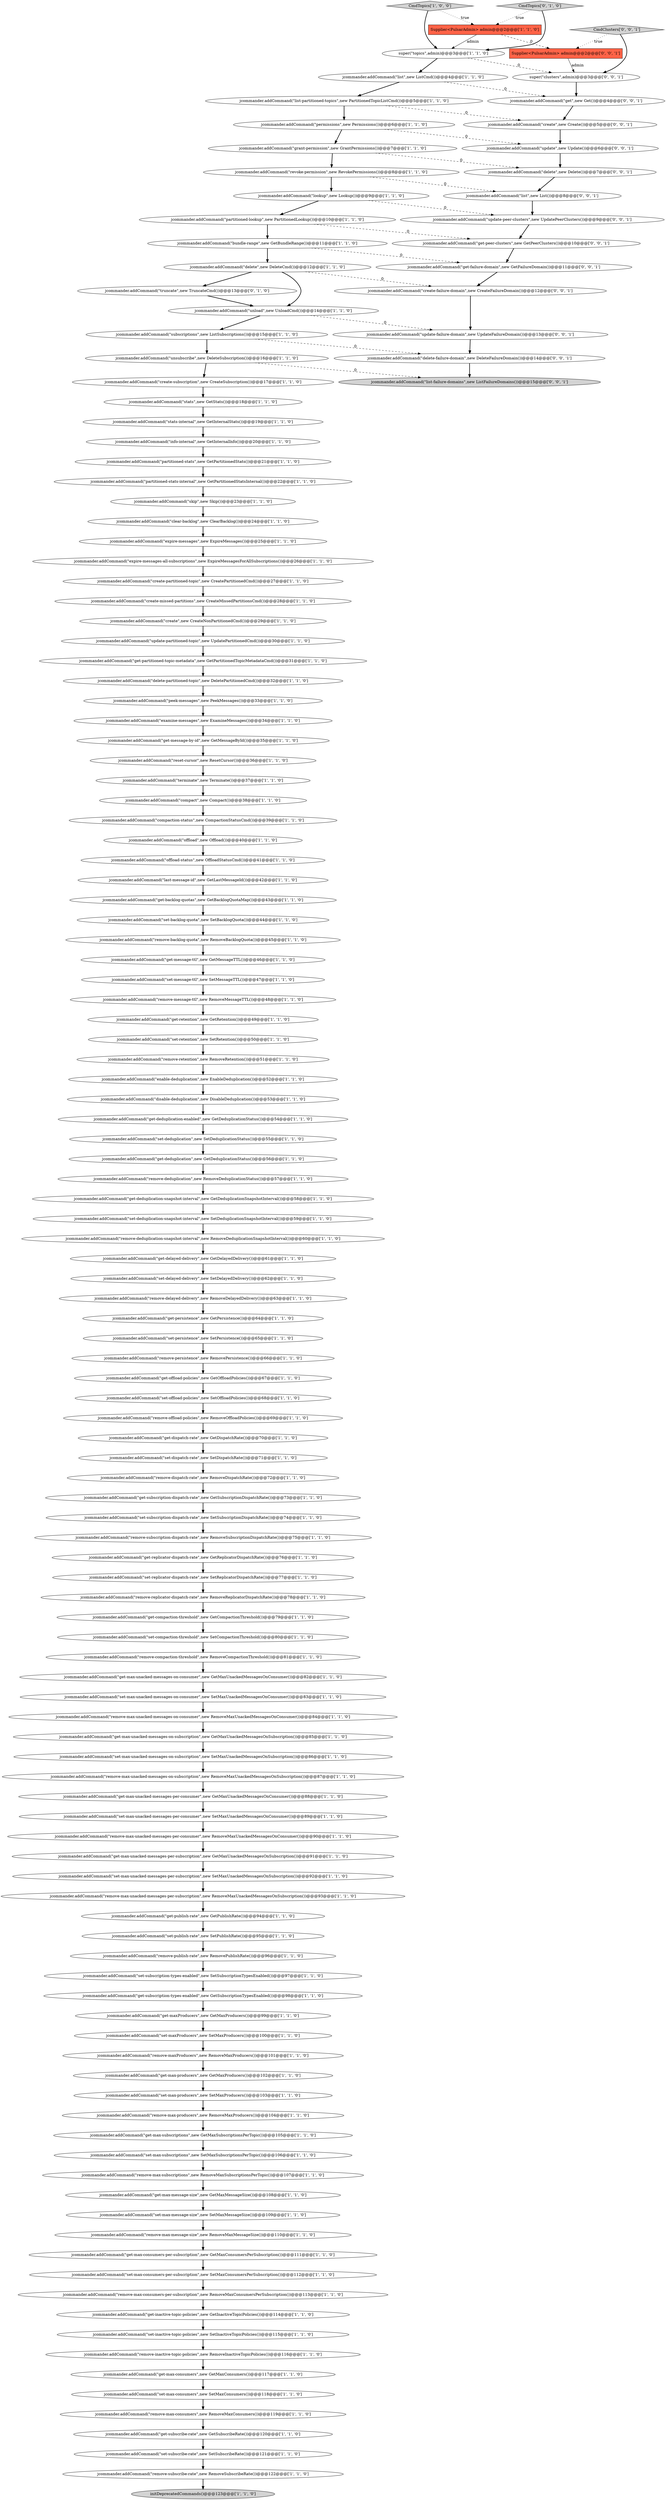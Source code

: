 digraph {
103 [style = filled, label = "jcommander.addCommand(\"remove-dispatch-rate\",new RemoveDispatchRate())@@@72@@@['1', '1', '0']", fillcolor = white, shape = ellipse image = "AAA0AAABBB1BBB"];
112 [style = filled, label = "jcommander.addCommand(\"set-max-subscriptions\",new SetMaxSubscriptionsPerTopic())@@@106@@@['1', '1', '0']", fillcolor = white, shape = ellipse image = "AAA0AAABBB1BBB"];
95 [style = filled, label = "jcommander.addCommand(\"create-subscription\",new CreateSubscription())@@@17@@@['1', '1', '0']", fillcolor = white, shape = ellipse image = "AAA0AAABBB1BBB"];
102 [style = filled, label = "jcommander.addCommand(\"set-retention\",new SetRetention())@@@50@@@['1', '1', '0']", fillcolor = white, shape = ellipse image = "AAA0AAABBB1BBB"];
84 [style = filled, label = "jcommander.addCommand(\"remove-publish-rate\",new RemovePublishRate())@@@96@@@['1', '1', '0']", fillcolor = white, shape = ellipse image = "AAA0AAABBB1BBB"];
34 [style = filled, label = "jcommander.addCommand(\"get-max-subscriptions\",new GetMaxSubscriptionsPerTopic())@@@105@@@['1', '1', '0']", fillcolor = white, shape = ellipse image = "AAA0AAABBB1BBB"];
20 [style = filled, label = "jcommander.addCommand(\"get-inactive-topic-policies\",new GetInactiveTopicPolicies())@@@114@@@['1', '1', '0']", fillcolor = white, shape = ellipse image = "AAA0AAABBB1BBB"];
57 [style = filled, label = "jcommander.addCommand(\"remove-subscription-dispatch-rate\",new RemoveSubscriptionDispatchRate())@@@75@@@['1', '1', '0']", fillcolor = white, shape = ellipse image = "AAA0AAABBB1BBB"];
119 [style = filled, label = "jcommander.addCommand(\"list\",new ListCmd())@@@4@@@['1', '1', '0']", fillcolor = white, shape = ellipse image = "AAA0AAABBB1BBB"];
5 [style = filled, label = "jcommander.addCommand(\"lookup\",new Lookup())@@@9@@@['1', '1', '0']", fillcolor = white, shape = ellipse image = "AAA0AAABBB1BBB"];
31 [style = filled, label = "jcommander.addCommand(\"compact\",new Compact())@@@38@@@['1', '1', '0']", fillcolor = white, shape = ellipse image = "AAA0AAABBB1BBB"];
93 [style = filled, label = "jcommander.addCommand(\"remove-max-consumers\",new RemoveMaxConsumers())@@@119@@@['1', '1', '0']", fillcolor = white, shape = ellipse image = "AAA0AAABBB1BBB"];
58 [style = filled, label = "jcommander.addCommand(\"remove-backlog-quota\",new RemoveBacklogQuota())@@@45@@@['1', '1', '0']", fillcolor = white, shape = ellipse image = "AAA0AAABBB1BBB"];
53 [style = filled, label = "jcommander.addCommand(\"delete-partitioned-topic\",new DeletePartitionedCmd())@@@32@@@['1', '1', '0']", fillcolor = white, shape = ellipse image = "AAA0AAABBB1BBB"];
28 [style = filled, label = "jcommander.addCommand(\"last-message-id\",new GetLastMessageId())@@@42@@@['1', '1', '0']", fillcolor = white, shape = ellipse image = "AAA0AAABBB1BBB"];
15 [style = filled, label = "jcommander.addCommand(\"get-max-unacked-messages-on-consumer\",new GetMaxUnackedMessagesOnConsumer())@@@82@@@['1', '1', '0']", fillcolor = white, shape = ellipse image = "AAA0AAABBB1BBB"];
61 [style = filled, label = "jcommander.addCommand(\"remove-delayed-delivery\",new RemoveDelayedDelivery())@@@63@@@['1', '1', '0']", fillcolor = white, shape = ellipse image = "AAA0AAABBB1BBB"];
40 [style = filled, label = "jcommander.addCommand(\"set-subscription-types-enabled\",new SetSubscriptionTypesEnabled())@@@97@@@['1', '1', '0']", fillcolor = white, shape = ellipse image = "AAA0AAABBB1BBB"];
76 [style = filled, label = "jcommander.addCommand(\"get-persistence\",new GetPersistence())@@@64@@@['1', '1', '0']", fillcolor = white, shape = ellipse image = "AAA0AAABBB1BBB"];
38 [style = filled, label = "jcommander.addCommand(\"set-replicator-dispatch-rate\",new SetReplicatorDispatchRate())@@@77@@@['1', '1', '0']", fillcolor = white, shape = ellipse image = "AAA0AAABBB1BBB"];
48 [style = filled, label = "jcommander.addCommand(\"get-compaction-threshold\",new GetCompactionThreshold())@@@79@@@['1', '1', '0']", fillcolor = white, shape = ellipse image = "AAA0AAABBB1BBB"];
104 [style = filled, label = "jcommander.addCommand(\"set-maxProducers\",new SetMaxProducers())@@@100@@@['1', '1', '0']", fillcolor = white, shape = ellipse image = "AAA0AAABBB1BBB"];
105 [style = filled, label = "jcommander.addCommand(\"set-subscribe-rate\",new SetSubscribeRate())@@@121@@@['1', '1', '0']", fillcolor = white, shape = ellipse image = "AAA0AAABBB1BBB"];
9 [style = filled, label = "jcommander.addCommand(\"expire-messages-all-subscriptions\",new ExpireMessagesForAllSubscriptions())@@@26@@@['1', '1', '0']", fillcolor = white, shape = ellipse image = "AAA0AAABBB1BBB"];
79 [style = filled, label = "jcommander.addCommand(\"get-deduplication-enabled\",new GetDeduplicationStatus())@@@54@@@['1', '1', '0']", fillcolor = white, shape = ellipse image = "AAA0AAABBB1BBB"];
64 [style = filled, label = "jcommander.addCommand(\"stats\",new GetStats())@@@18@@@['1', '1', '0']", fillcolor = white, shape = ellipse image = "AAA0AAABBB1BBB"];
82 [style = filled, label = "jcommander.addCommand(\"unload\",new UnloadCmd())@@@14@@@['1', '1', '0']", fillcolor = white, shape = ellipse image = "AAA0AAABBB1BBB"];
101 [style = filled, label = "jcommander.addCommand(\"terminate\",new Terminate())@@@37@@@['1', '1', '0']", fillcolor = white, shape = ellipse image = "AAA0AAABBB1BBB"];
36 [style = filled, label = "jcommander.addCommand(\"set-max-consumers-per-subscription\",new SetMaxConsumersPerSubscription())@@@112@@@['1', '1', '0']", fillcolor = white, shape = ellipse image = "AAA0AAABBB1BBB"];
37 [style = filled, label = "jcommander.addCommand(\"set-max-unacked-messages-per-consumer\",new SetMaxUnackedMessagesOnConsumer())@@@89@@@['1', '1', '0']", fillcolor = white, shape = ellipse image = "AAA0AAABBB1BBB"];
74 [style = filled, label = "jcommander.addCommand(\"set-delayed-delivery\",new SetDelayedDelivery())@@@62@@@['1', '1', '0']", fillcolor = white, shape = ellipse image = "AAA0AAABBB1BBB"];
120 [style = filled, label = "jcommander.addCommand(\"set-dispatch-rate\",new SetDispatchRate())@@@71@@@['1', '1', '0']", fillcolor = white, shape = ellipse image = "AAA0AAABBB1BBB"];
67 [style = filled, label = "jcommander.addCommand(\"set-deduplication-snapshot-interval\",new SetDeduplicationSnapshotInterval())@@@59@@@['1', '1', '0']", fillcolor = white, shape = ellipse image = "AAA0AAABBB1BBB"];
14 [style = filled, label = "jcommander.addCommand(\"partitioned-lookup\",new PartitionedLookup())@@@10@@@['1', '1', '0']", fillcolor = white, shape = ellipse image = "AAA0AAABBB1BBB"];
30 [style = filled, label = "jcommander.addCommand(\"set-deduplication\",new SetDeduplicationStatus())@@@55@@@['1', '1', '0']", fillcolor = white, shape = ellipse image = "AAA0AAABBB1BBB"];
78 [style = filled, label = "jcommander.addCommand(\"offload-status\",new OffloadStatusCmd())@@@41@@@['1', '1', '0']", fillcolor = white, shape = ellipse image = "AAA0AAABBB1BBB"];
6 [style = filled, label = "CmdTopics['1', '0', '0']", fillcolor = lightgray, shape = diamond image = "AAA0AAABBB1BBB"];
111 [style = filled, label = "jcommander.addCommand(\"enable-deduplication\",new EnableDeduplication())@@@52@@@['1', '1', '0']", fillcolor = white, shape = ellipse image = "AAA0AAABBB1BBB"];
63 [style = filled, label = "jcommander.addCommand(\"set-max-consumers\",new SetMaxConsumers())@@@118@@@['1', '1', '0']", fillcolor = white, shape = ellipse image = "AAA0AAABBB1BBB"];
12 [style = filled, label = "jcommander.addCommand(\"remove-subscribe-rate\",new RemoveSubscribeRate())@@@122@@@['1', '1', '0']", fillcolor = white, shape = ellipse image = "AAA0AAABBB1BBB"];
77 [style = filled, label = "jcommander.addCommand(\"delete\",new DeleteCmd())@@@12@@@['1', '1', '0']", fillcolor = white, shape = ellipse image = "AAA0AAABBB1BBB"];
43 [style = filled, label = "jcommander.addCommand(\"set-publish-rate\",new SetPublishRate())@@@95@@@['1', '1', '0']", fillcolor = white, shape = ellipse image = "AAA0AAABBB1BBB"];
90 [style = filled, label = "jcommander.addCommand(\"get-deduplication-snapshot-interval\",new GetDeduplicationSnapshotInterval())@@@58@@@['1', '1', '0']", fillcolor = white, shape = ellipse image = "AAA0AAABBB1BBB"];
107 [style = filled, label = "jcommander.addCommand(\"partitioned-stats\",new GetPartitionedStats())@@@21@@@['1', '1', '0']", fillcolor = white, shape = ellipse image = "AAA0AAABBB1BBB"];
39 [style = filled, label = "jcommander.addCommand(\"remove-max-unacked-messages-on-subscription\",new RemoveMaxUnackedMessagesOnSubscription())@@@87@@@['1', '1', '0']", fillcolor = white, shape = ellipse image = "AAA0AAABBB1BBB"];
13 [style = filled, label = "jcommander.addCommand(\"expire-messages\",new ExpireMessages())@@@25@@@['1', '1', '0']", fillcolor = white, shape = ellipse image = "AAA0AAABBB1BBB"];
69 [style = filled, label = "jcommander.addCommand(\"examine-messages\",new ExamineMessages())@@@34@@@['1', '1', '0']", fillcolor = white, shape = ellipse image = "AAA0AAABBB1BBB"];
73 [style = filled, label = "jcommander.addCommand(\"get-replicator-dispatch-rate\",new GetReplicatorDispatchRate())@@@76@@@['1', '1', '0']", fillcolor = white, shape = ellipse image = "AAA0AAABBB1BBB"];
125 [style = filled, label = "Supplier<PulsarAdmin> admin@@@2@@@['0', '0', '1']", fillcolor = tomato, shape = box image = "AAA0AAABBB3BBB"];
129 [style = filled, label = "jcommander.addCommand(\"create\",new Create())@@@5@@@['0', '0', '1']", fillcolor = white, shape = ellipse image = "AAA0AAABBB3BBB"];
126 [style = filled, label = "jcommander.addCommand(\"update-failure-domain\",new UpdateFailureDomain())@@@13@@@['0', '0', '1']", fillcolor = white, shape = ellipse image = "AAA0AAABBB3BBB"];
94 [style = filled, label = "jcommander.addCommand(\"get-message-ttl\",new GetMessageTTL())@@@46@@@['1', '1', '0']", fillcolor = white, shape = ellipse image = "AAA0AAABBB1BBB"];
60 [style = filled, label = "jcommander.addCommand(\"remove-max-unacked-messages-per-consumer\",new RemoveMaxUnackedMessagesOnConsumer())@@@90@@@['1', '1', '0']", fillcolor = white, shape = ellipse image = "AAA0AAABBB1BBB"];
3 [style = filled, label = "jcommander.addCommand(\"remove-max-unacked-messages-per-subscription\",new RemoveMaxUnackedMessagesOnSubscription())@@@93@@@['1', '1', '0']", fillcolor = white, shape = ellipse image = "AAA0AAABBB1BBB"];
80 [style = filled, label = "jcommander.addCommand(\"set-max-unacked-messages-per-subscription\",new SetMaxUnackedMessagesOnSubscription())@@@92@@@['1', '1', '0']", fillcolor = white, shape = ellipse image = "AAA0AAABBB1BBB"];
51 [style = filled, label = "jcommander.addCommand(\"set-max-message-size\",new SetMaxMessageSize())@@@109@@@['1', '1', '0']", fillcolor = white, shape = ellipse image = "AAA0AAABBB1BBB"];
89 [style = filled, label = "jcommander.addCommand(\"get-subscribe-rate\",new GetSubscribeRate())@@@120@@@['1', '1', '0']", fillcolor = white, shape = ellipse image = "AAA0AAABBB1BBB"];
122 [style = filled, label = "CmdTopics['0', '1', '0']", fillcolor = lightgray, shape = diamond image = "AAA0AAABBB2BBB"];
18 [style = filled, label = "jcommander.addCommand(\"get-max-producers\",new GetMaxProducers())@@@102@@@['1', '1', '0']", fillcolor = white, shape = ellipse image = "AAA0AAABBB1BBB"];
97 [style = filled, label = "jcommander.addCommand(\"get-retention\",new GetRetention())@@@49@@@['1', '1', '0']", fillcolor = white, shape = ellipse image = "AAA0AAABBB1BBB"];
88 [style = filled, label = "jcommander.addCommand(\"set-persistence\",new SetPersistence())@@@65@@@['1', '1', '0']", fillcolor = white, shape = ellipse image = "AAA0AAABBB1BBB"];
98 [style = filled, label = "jcommander.addCommand(\"remove-compaction-threshold\",new RemoveCompactionThreshold())@@@81@@@['1', '1', '0']", fillcolor = white, shape = ellipse image = "AAA0AAABBB1BBB"];
47 [style = filled, label = "jcommander.addCommand(\"get-dispatch-rate\",new GetDispatchRate())@@@70@@@['1', '1', '0']", fillcolor = white, shape = ellipse image = "AAA0AAABBB1BBB"];
123 [style = filled, label = "jcommander.addCommand(\"truncate\",new TruncateCmd())@@@13@@@['0', '1', '0']", fillcolor = white, shape = ellipse image = "AAA1AAABBB2BBB"];
100 [style = filled, label = "jcommander.addCommand(\"set-max-unacked-messages-on-subscription\",new SetMaxUnackedMessagesOnSubscription())@@@86@@@['1', '1', '0']", fillcolor = white, shape = ellipse image = "AAA0AAABBB1BBB"];
81 [style = filled, label = "jcommander.addCommand(\"bundle-range\",new GetBundleRange())@@@11@@@['1', '1', '0']", fillcolor = white, shape = ellipse image = "AAA0AAABBB1BBB"];
134 [style = filled, label = "jcommander.addCommand(\"create-failure-domain\",new CreateFailureDomain())@@@12@@@['0', '0', '1']", fillcolor = white, shape = ellipse image = "AAA0AAABBB3BBB"];
114 [style = filled, label = "jcommander.addCommand(\"info-internal\",new GetInternalInfo())@@@20@@@['1', '1', '0']", fillcolor = white, shape = ellipse image = "AAA0AAABBB1BBB"];
128 [style = filled, label = "jcommander.addCommand(\"list-failure-domains\",new ListFailureDomains())@@@15@@@['0', '0', '1']", fillcolor = lightgray, shape = ellipse image = "AAA0AAABBB3BBB"];
24 [style = filled, label = "jcommander.addCommand(\"reset-cursor\",new ResetCursor())@@@36@@@['1', '1', '0']", fillcolor = white, shape = ellipse image = "AAA0AAABBB1BBB"];
85 [style = filled, label = "jcommander.addCommand(\"remove-maxProducers\",new RemoveMaxProducers())@@@101@@@['1', '1', '0']", fillcolor = white, shape = ellipse image = "AAA0AAABBB1BBB"];
32 [style = filled, label = "jcommander.addCommand(\"remove-max-subscriptions\",new RemoveMaxSubscriptionsPerTopic())@@@107@@@['1', '1', '0']", fillcolor = white, shape = ellipse image = "AAA0AAABBB1BBB"];
96 [style = filled, label = "jcommander.addCommand(\"set-offload-policies\",new SetOffloadPolicies())@@@68@@@['1', '1', '0']", fillcolor = white, shape = ellipse image = "AAA0AAABBB1BBB"];
113 [style = filled, label = "jcommander.addCommand(\"get-max-consumers\",new GetMaxConsumers())@@@117@@@['1', '1', '0']", fillcolor = white, shape = ellipse image = "AAA0AAABBB1BBB"];
71 [style = filled, label = "jcommander.addCommand(\"partitioned-stats-internal\",new GetPartitionedStatsInternal())@@@22@@@['1', '1', '0']", fillcolor = white, shape = ellipse image = "AAA0AAABBB1BBB"];
7 [style = filled, label = "jcommander.addCommand(\"get-publish-rate\",new GetPublishRate())@@@94@@@['1', '1', '0']", fillcolor = white, shape = ellipse image = "AAA0AAABBB1BBB"];
45 [style = filled, label = "jcommander.addCommand(\"get-partitioned-topic-metadata\",new GetPartitionedTopicMetadataCmd())@@@31@@@['1', '1', '0']", fillcolor = white, shape = ellipse image = "AAA0AAABBB1BBB"];
66 [style = filled, label = "jcommander.addCommand(\"create-missed-partitions\",new CreateMissedPartitionsCmd())@@@28@@@['1', '1', '0']", fillcolor = white, shape = ellipse image = "AAA0AAABBB1BBB"];
118 [style = filled, label = "jcommander.addCommand(\"skip\",new Skip())@@@23@@@['1', '1', '0']", fillcolor = white, shape = ellipse image = "AAA0AAABBB1BBB"];
115 [style = filled, label = "jcommander.addCommand(\"set-compaction-threshold\",new SetCompactionThreshold())@@@80@@@['1', '1', '0']", fillcolor = white, shape = ellipse image = "AAA0AAABBB1BBB"];
29 [style = filled, label = "jcommander.addCommand(\"get-delayed-delivery\",new GetDelayedDelivery())@@@61@@@['1', '1', '0']", fillcolor = white, shape = ellipse image = "AAA0AAABBB1BBB"];
137 [style = filled, label = "jcommander.addCommand(\"list\",new List())@@@8@@@['0', '0', '1']", fillcolor = white, shape = ellipse image = "AAA0AAABBB3BBB"];
33 [style = filled, label = "jcommander.addCommand(\"get-max-unacked-messages-on-subscription\",new GetMaxUnackedMessagesOnSubscription())@@@85@@@['1', '1', '0']", fillcolor = white, shape = ellipse image = "AAA0AAABBB1BBB"];
132 [style = filled, label = "jcommander.addCommand(\"update-peer-clusters\",new UpdatePeerClusters())@@@9@@@['0', '0', '1']", fillcolor = white, shape = ellipse image = "AAA0AAABBB3BBB"];
133 [style = filled, label = "CmdClusters['0', '0', '1']", fillcolor = lightgray, shape = diamond image = "AAA0AAABBB3BBB"];
2 [style = filled, label = "jcommander.addCommand(\"get-max-unacked-messages-per-consumer\",new GetMaxUnackedMessagesOnConsumer())@@@88@@@['1', '1', '0']", fillcolor = white, shape = ellipse image = "AAA0AAABBB1BBB"];
10 [style = filled, label = "jcommander.addCommand(\"revoke-permission\",new RevokePermissions())@@@8@@@['1', '1', '0']", fillcolor = white, shape = ellipse image = "AAA0AAABBB1BBB"];
86 [style = filled, label = "Supplier<PulsarAdmin> admin@@@2@@@['1', '1', '0']", fillcolor = tomato, shape = box image = "AAA0AAABBB1BBB"];
106 [style = filled, label = "jcommander.addCommand(\"get-message-by-id\",new GetMessageById())@@@35@@@['1', '1', '0']", fillcolor = white, shape = ellipse image = "AAA0AAABBB1BBB"];
108 [style = filled, label = "jcommander.addCommand(\"remove-max-message-size\",new RemoveMaxMessageSize())@@@110@@@['1', '1', '0']", fillcolor = white, shape = ellipse image = "AAA0AAABBB1BBB"];
138 [style = filled, label = "jcommander.addCommand(\"get-peer-clusters\",new GetPeerClusters())@@@10@@@['0', '0', '1']", fillcolor = white, shape = ellipse image = "AAA0AAABBB3BBB"];
116 [style = filled, label = "jcommander.addCommand(\"set-backlog-quota\",new SetBacklogQuota())@@@44@@@['1', '1', '0']", fillcolor = white, shape = ellipse image = "AAA0AAABBB1BBB"];
54 [style = filled, label = "jcommander.addCommand(\"get-subscription-dispatch-rate\",new GetSubscriptionDispatchRate())@@@73@@@['1', '1', '0']", fillcolor = white, shape = ellipse image = "AAA0AAABBB1BBB"];
52 [style = filled, label = "jcommander.addCommand(\"create-partitioned-topic\",new CreatePartitionedCmd())@@@27@@@['1', '1', '0']", fillcolor = white, shape = ellipse image = "AAA0AAABBB1BBB"];
110 [style = filled, label = "jcommander.addCommand(\"permissions\",new Permissions())@@@6@@@['1', '1', '0']", fillcolor = white, shape = ellipse image = "AAA0AAABBB1BBB"];
131 [style = filled, label = "jcommander.addCommand(\"delete\",new Delete())@@@7@@@['0', '0', '1']", fillcolor = white, shape = ellipse image = "AAA0AAABBB3BBB"];
135 [style = filled, label = "super(\"clusters\",admin)@@@3@@@['0', '0', '1']", fillcolor = white, shape = ellipse image = "AAA0AAABBB3BBB"];
41 [style = filled, label = "jcommander.addCommand(\"remove-deduplication-snapshot-interval\",new RemoveDeduplicationSnapshotInterval())@@@60@@@['1', '1', '0']", fillcolor = white, shape = ellipse image = "AAA0AAABBB1BBB"];
44 [style = filled, label = "jcommander.addCommand(\"clear-backlog\",new ClearBacklog())@@@24@@@['1', '1', '0']", fillcolor = white, shape = ellipse image = "AAA0AAABBB1BBB"];
99 [style = filled, label = "jcommander.addCommand(\"remove-max-consumers-per-subscription\",new RemoveMaxConsumersPerSubscription())@@@113@@@['1', '1', '0']", fillcolor = white, shape = ellipse image = "AAA0AAABBB1BBB"];
55 [style = filled, label = "jcommander.addCommand(\"update-partitioned-topic\",new UpdatePartitionedCmd())@@@30@@@['1', '1', '0']", fillcolor = white, shape = ellipse image = "AAA0AAABBB1BBB"];
21 [style = filled, label = "jcommander.addCommand(\"set-inactive-topic-policies\",new SetInactiveTopicPolicies())@@@115@@@['1', '1', '0']", fillcolor = white, shape = ellipse image = "AAA0AAABBB1BBB"];
4 [style = filled, label = "jcommander.addCommand(\"set-max-unacked-messages-on-consumer\",new SetMaxUnackedMessagesOnConsumer())@@@83@@@['1', '1', '0']", fillcolor = white, shape = ellipse image = "AAA0AAABBB1BBB"];
83 [style = filled, label = "jcommander.addCommand(\"remove-message-ttl\",new RemoveMessageTTL())@@@48@@@['1', '1', '0']", fillcolor = white, shape = ellipse image = "AAA0AAABBB1BBB"];
87 [style = filled, label = "jcommander.addCommand(\"create\",new CreateNonPartitionedCmd())@@@29@@@['1', '1', '0']", fillcolor = white, shape = ellipse image = "AAA0AAABBB1BBB"];
68 [style = filled, label = "jcommander.addCommand(\"remove-retention\",new RemoveRetention())@@@51@@@['1', '1', '0']", fillcolor = white, shape = ellipse image = "AAA0AAABBB1BBB"];
91 [style = filled, label = "jcommander.addCommand(\"subscriptions\",new ListSubscriptions())@@@15@@@['1', '1', '0']", fillcolor = white, shape = ellipse image = "AAA0AAABBB1BBB"];
109 [style = filled, label = "jcommander.addCommand(\"compaction-status\",new CompactionStatusCmd())@@@39@@@['1', '1', '0']", fillcolor = white, shape = ellipse image = "AAA0AAABBB1BBB"];
22 [style = filled, label = "jcommander.addCommand(\"remove-offload-policies\",new RemoveOffloadPolicies())@@@69@@@['1', '1', '0']", fillcolor = white, shape = ellipse image = "AAA0AAABBB1BBB"];
62 [style = filled, label = "jcommander.addCommand(\"get-max-unacked-messages-per-subscription\",new GetMaxUnackedMessagesOnSubscription())@@@91@@@['1', '1', '0']", fillcolor = white, shape = ellipse image = "AAA0AAABBB1BBB"];
42 [style = filled, label = "jcommander.addCommand(\"stats-internal\",new GetInternalStats())@@@19@@@['1', '1', '0']", fillcolor = white, shape = ellipse image = "AAA0AAABBB1BBB"];
49 [style = filled, label = "jcommander.addCommand(\"remove-replicator-dispatch-rate\",new RemoveReplicatorDispatchRate())@@@78@@@['1', '1', '0']", fillcolor = white, shape = ellipse image = "AAA0AAABBB1BBB"];
130 [style = filled, label = "jcommander.addCommand(\"delete-failure-domain\",new DeleteFailureDomain())@@@14@@@['0', '0', '1']", fillcolor = white, shape = ellipse image = "AAA0AAABBB3BBB"];
19 [style = filled, label = "initDeprecatedCommands()@@@123@@@['1', '1', '0']", fillcolor = lightgray, shape = ellipse image = "AAA0AAABBB1BBB"];
124 [style = filled, label = "jcommander.addCommand(\"get\",new Get())@@@4@@@['0', '0', '1']", fillcolor = white, shape = ellipse image = "AAA0AAABBB3BBB"];
8 [style = filled, label = "jcommander.addCommand(\"peek-messages\",new PeekMessages())@@@33@@@['1', '1', '0']", fillcolor = white, shape = ellipse image = "AAA0AAABBB1BBB"];
1 [style = filled, label = "super(\"topics\",admin)@@@3@@@['1', '1', '0']", fillcolor = white, shape = ellipse image = "AAA0AAABBB1BBB"];
92 [style = filled, label = "jcommander.addCommand(\"get-deduplication\",new GetDeduplicationStatus())@@@56@@@['1', '1', '0']", fillcolor = white, shape = ellipse image = "AAA0AAABBB1BBB"];
23 [style = filled, label = "jcommander.addCommand(\"remove-max-producers\",new RemoveMaxProducers())@@@104@@@['1', '1', '0']", fillcolor = white, shape = ellipse image = "AAA0AAABBB1BBB"];
50 [style = filled, label = "jcommander.addCommand(\"set-subscription-dispatch-rate\",new SetSubscriptionDispatchRate())@@@74@@@['1', '1', '0']", fillcolor = white, shape = ellipse image = "AAA0AAABBB1BBB"];
35 [style = filled, label = "jcommander.addCommand(\"set-message-ttl\",new SetMessageTTL())@@@47@@@['1', '1', '0']", fillcolor = white, shape = ellipse image = "AAA0AAABBB1BBB"];
70 [style = filled, label = "jcommander.addCommand(\"get-offload-policies\",new GetOffloadPolicies())@@@67@@@['1', '1', '0']", fillcolor = white, shape = ellipse image = "AAA0AAABBB1BBB"];
25 [style = filled, label = "jcommander.addCommand(\"list-partitioned-topics\",new PartitionedTopicListCmd())@@@5@@@['1', '1', '0']", fillcolor = white, shape = ellipse image = "AAA0AAABBB1BBB"];
26 [style = filled, label = "jcommander.addCommand(\"disable-deduplication\",new DisableDeduplication())@@@53@@@['1', '1', '0']", fillcolor = white, shape = ellipse image = "AAA0AAABBB1BBB"];
56 [style = filled, label = "jcommander.addCommand(\"offload\",new Offload())@@@40@@@['1', '1', '0']", fillcolor = white, shape = ellipse image = "AAA0AAABBB1BBB"];
136 [style = filled, label = "jcommander.addCommand(\"get-failure-domain\",new GetFailureDomain())@@@11@@@['0', '0', '1']", fillcolor = white, shape = ellipse image = "AAA0AAABBB3BBB"];
127 [style = filled, label = "jcommander.addCommand(\"update\",new Update())@@@6@@@['0', '0', '1']", fillcolor = white, shape = ellipse image = "AAA0AAABBB3BBB"];
27 [style = filled, label = "jcommander.addCommand(\"remove-deduplication\",new RemoveDeduplicationStatus())@@@57@@@['1', '1', '0']", fillcolor = white, shape = ellipse image = "AAA0AAABBB1BBB"];
59 [style = filled, label = "jcommander.addCommand(\"grant-permission\",new GrantPermissions())@@@7@@@['1', '1', '0']", fillcolor = white, shape = ellipse image = "AAA0AAABBB1BBB"];
0 [style = filled, label = "jcommander.addCommand(\"get-subscription-types-enabled\",new GetSubscriptionTypesEnabled())@@@98@@@['1', '1', '0']", fillcolor = white, shape = ellipse image = "AAA0AAABBB1BBB"];
16 [style = filled, label = "jcommander.addCommand(\"set-max-producers\",new SetMaxProducers())@@@103@@@['1', '1', '0']", fillcolor = white, shape = ellipse image = "AAA0AAABBB1BBB"];
46 [style = filled, label = "jcommander.addCommand(\"get-backlog-quotas\",new GetBacklogQuotaMap())@@@43@@@['1', '1', '0']", fillcolor = white, shape = ellipse image = "AAA0AAABBB1BBB"];
65 [style = filled, label = "jcommander.addCommand(\"get-max-message-size\",new GetMaxMessageSize())@@@108@@@['1', '1', '0']", fillcolor = white, shape = ellipse image = "AAA0AAABBB1BBB"];
72 [style = filled, label = "jcommander.addCommand(\"get-maxProducers\",new GetMaxProducers())@@@99@@@['1', '1', '0']", fillcolor = white, shape = ellipse image = "AAA0AAABBB1BBB"];
121 [style = filled, label = "jcommander.addCommand(\"unsubscribe\",new DeleteSubscription())@@@16@@@['1', '1', '0']", fillcolor = white, shape = ellipse image = "AAA0AAABBB1BBB"];
75 [style = filled, label = "jcommander.addCommand(\"remove-max-unacked-messages-on-consumer\",new RemoveMaxUnackedMessagesOnConsumer())@@@84@@@['1', '1', '0']", fillcolor = white, shape = ellipse image = "AAA0AAABBB1BBB"];
117 [style = filled, label = "jcommander.addCommand(\"remove-persistence\",new RemovePersistence())@@@66@@@['1', '1', '0']", fillcolor = white, shape = ellipse image = "AAA0AAABBB1BBB"];
17 [style = filled, label = "jcommander.addCommand(\"get-max-consumers-per-subscription\",new GetMaxConsumersPerSubscription())@@@111@@@['1', '1', '0']", fillcolor = white, shape = ellipse image = "AAA0AAABBB1BBB"];
11 [style = filled, label = "jcommander.addCommand(\"remove-inactive-topic-policies\",new RemoveInactiveTopicPolicies())@@@116@@@['1', '1', '0']", fillcolor = white, shape = ellipse image = "AAA0AAABBB1BBB"];
5->14 [style = bold, label=""];
29->74 [style = bold, label=""];
30->92 [style = bold, label=""];
131->137 [style = bold, label=""];
94->35 [style = bold, label=""];
67->41 [style = bold, label=""];
115->98 [style = bold, label=""];
130->128 [style = bold, label=""];
110->127 [style = dashed, label="0"];
80->3 [style = bold, label=""];
136->134 [style = bold, label=""];
137->132 [style = bold, label=""];
97->102 [style = bold, label=""];
96->22 [style = bold, label=""];
3->7 [style = bold, label=""];
86->125 [style = dashed, label="0"];
48->115 [style = bold, label=""];
126->130 [style = bold, label=""];
78->28 [style = bold, label=""];
16->23 [style = bold, label=""];
121->128 [style = dashed, label="0"];
103->54 [style = bold, label=""];
123->82 [style = bold, label=""];
112->32 [style = bold, label=""];
91->130 [style = dashed, label="0"];
64->42 [style = bold, label=""];
77->123 [style = bold, label=""];
129->127 [style = bold, label=""];
56->78 [style = bold, label=""];
81->77 [style = bold, label=""];
13->9 [style = bold, label=""];
8->69 [style = bold, label=""];
113->63 [style = bold, label=""];
10->5 [style = bold, label=""];
65->51 [style = bold, label=""];
119->124 [style = dashed, label="0"];
82->126 [style = dashed, label="0"];
121->95 [style = bold, label=""];
5->132 [style = dashed, label="0"];
31->109 [style = bold, label=""];
9->52 [style = bold, label=""];
40->0 [style = bold, label=""];
59->131 [style = dashed, label="0"];
43->84 [style = bold, label=""];
84->40 [style = bold, label=""];
33->100 [style = bold, label=""];
14->81 [style = bold, label=""];
105->12 [style = bold, label=""];
101->31 [style = bold, label=""];
36->99 [style = bold, label=""];
50->57 [style = bold, label=""];
27->90 [style = bold, label=""];
23->34 [style = bold, label=""];
26->79 [style = bold, label=""];
10->137 [style = dashed, label="0"];
0->72 [style = bold, label=""];
57->73 [style = bold, label=""];
107->71 [style = bold, label=""];
118->44 [style = bold, label=""];
75->33 [style = bold, label=""];
11->113 [style = bold, label=""];
86->1 [style = solid, label="admin"];
95->64 [style = bold, label=""];
133->135 [style = bold, label=""];
12->19 [style = bold, label=""];
71->118 [style = bold, label=""];
106->24 [style = bold, label=""];
92->27 [style = bold, label=""];
100->39 [style = bold, label=""];
90->67 [style = bold, label=""];
54->50 [style = bold, label=""];
109->56 [style = bold, label=""];
116->58 [style = bold, label=""];
24->101 [style = bold, label=""];
85->18 [style = bold, label=""];
25->129 [style = dashed, label="0"];
61->76 [style = bold, label=""];
21->11 [style = bold, label=""];
120->103 [style = bold, label=""];
89->105 [style = bold, label=""];
132->138 [style = bold, label=""];
63->93 [style = bold, label=""];
76->88 [style = bold, label=""];
25->110 [style = bold, label=""];
7->43 [style = bold, label=""];
59->10 [style = bold, label=""];
38->49 [style = bold, label=""];
15->4 [style = bold, label=""];
125->135 [style = solid, label="admin"];
91->121 [style = bold, label=""];
42->114 [style = bold, label=""];
124->129 [style = bold, label=""];
138->136 [style = bold, label=""];
45->53 [style = bold, label=""];
22->47 [style = bold, label=""];
17->36 [style = bold, label=""];
93->89 [style = bold, label=""];
122->1 [style = bold, label=""];
127->131 [style = bold, label=""];
77->134 [style = dashed, label="0"];
18->16 [style = bold, label=""];
102->68 [style = bold, label=""];
6->86 [style = dotted, label="true"];
58->94 [style = bold, label=""];
108->17 [style = bold, label=""];
77->82 [style = bold, label=""];
49->48 [style = bold, label=""];
62->80 [style = bold, label=""];
87->55 [style = bold, label=""];
99->20 [style = bold, label=""];
83->97 [style = bold, label=""];
6->1 [style = bold, label=""];
79->30 [style = bold, label=""];
114->107 [style = bold, label=""];
117->70 [style = bold, label=""];
88->117 [style = bold, label=""];
47->120 [style = bold, label=""];
44->13 [style = bold, label=""];
53->8 [style = bold, label=""];
98->15 [style = bold, label=""];
37->60 [style = bold, label=""];
34->112 [style = bold, label=""];
35->83 [style = bold, label=""];
39->2 [style = bold, label=""];
104->85 [style = bold, label=""];
51->108 [style = bold, label=""];
69->106 [style = bold, label=""];
110->59 [style = bold, label=""];
133->125 [style = dotted, label="true"];
46->116 [style = bold, label=""];
52->66 [style = bold, label=""];
74->61 [style = bold, label=""];
1->135 [style = dashed, label="0"];
72->104 [style = bold, label=""];
122->86 [style = dotted, label="true"];
73->38 [style = bold, label=""];
70->96 [style = bold, label=""];
55->45 [style = bold, label=""];
68->111 [style = bold, label=""];
2->37 [style = bold, label=""];
20->21 [style = bold, label=""];
60->62 [style = bold, label=""];
135->124 [style = bold, label=""];
4->75 [style = bold, label=""];
41->29 [style = bold, label=""];
14->138 [style = dashed, label="0"];
28->46 [style = bold, label=""];
32->65 [style = bold, label=""];
119->25 [style = bold, label=""];
82->91 [style = bold, label=""];
81->136 [style = dashed, label="0"];
111->26 [style = bold, label=""];
66->87 [style = bold, label=""];
1->119 [style = bold, label=""];
134->126 [style = bold, label=""];
}
